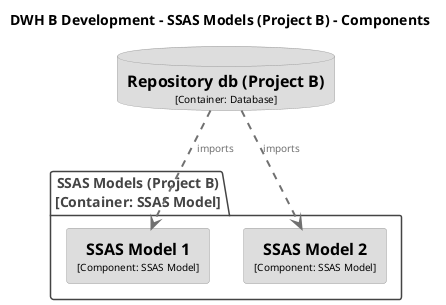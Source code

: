 @startuml
title DWH B Development - SSAS Models (Project B) - Components

top to bottom direction

skinparam {
  shadowing false
  arrowFontSize 10
  defaultTextAlignment center
  wrapWidth 200
  maxMessageSize 100
}

hide stereotype

skinparam database<<DWHBDevelopment.RepositorydbProjectB>> {
  BackgroundColor #dddddd
  FontColor #000000
  BorderColor #9a9a9a
}
skinparam rectangle<<DWHBDevelopment.SSASModelsProjectB.SSASModel1>> {
  BackgroundColor #dddddd
  FontColor #000000
  BorderColor #9a9a9a
}
skinparam rectangle<<DWHBDevelopment.SSASModelsProjectB.SSASModel2>> {
  BackgroundColor #dddddd
  FontColor #000000
  BorderColor #9a9a9a
}

database "==Repository db (Project B)\n<size:10>[Container: Database]</size>" <<DWHBDevelopment.RepositorydbProjectB>> as DWHBDevelopment.RepositorydbProjectB

package "SSAS Models (Project B)\n[Container: SSAS Model]" <<DWHBDevelopment.SSASModelsProjectB>> {
  skinparam PackageBorderColor<<DWHBDevelopment.SSASModelsProjectB>> #444444
  skinparam PackageFontColor<<DWHBDevelopment.SSASModelsProjectB>> #444444

  rectangle "==SSAS Model 1\n<size:10>[Component: SSAS Model]</size>" <<DWHBDevelopment.SSASModelsProjectB.SSASModel1>> as DWHBDevelopment.SSASModelsProjectB.SSASModel1
  rectangle "==SSAS Model 2\n<size:10>[Component: SSAS Model]</size>" <<DWHBDevelopment.SSASModelsProjectB.SSASModel2>> as DWHBDevelopment.SSASModelsProjectB.SSASModel2
}

DWHBDevelopment.RepositorydbProjectB .[#707070,thickness=2].> DWHBDevelopment.SSASModelsProjectB.SSASModel1 : "<color:#707070>imports"
DWHBDevelopment.RepositorydbProjectB .[#707070,thickness=2].> DWHBDevelopment.SSASModelsProjectB.SSASModel2 : "<color:#707070>imports"
@enduml